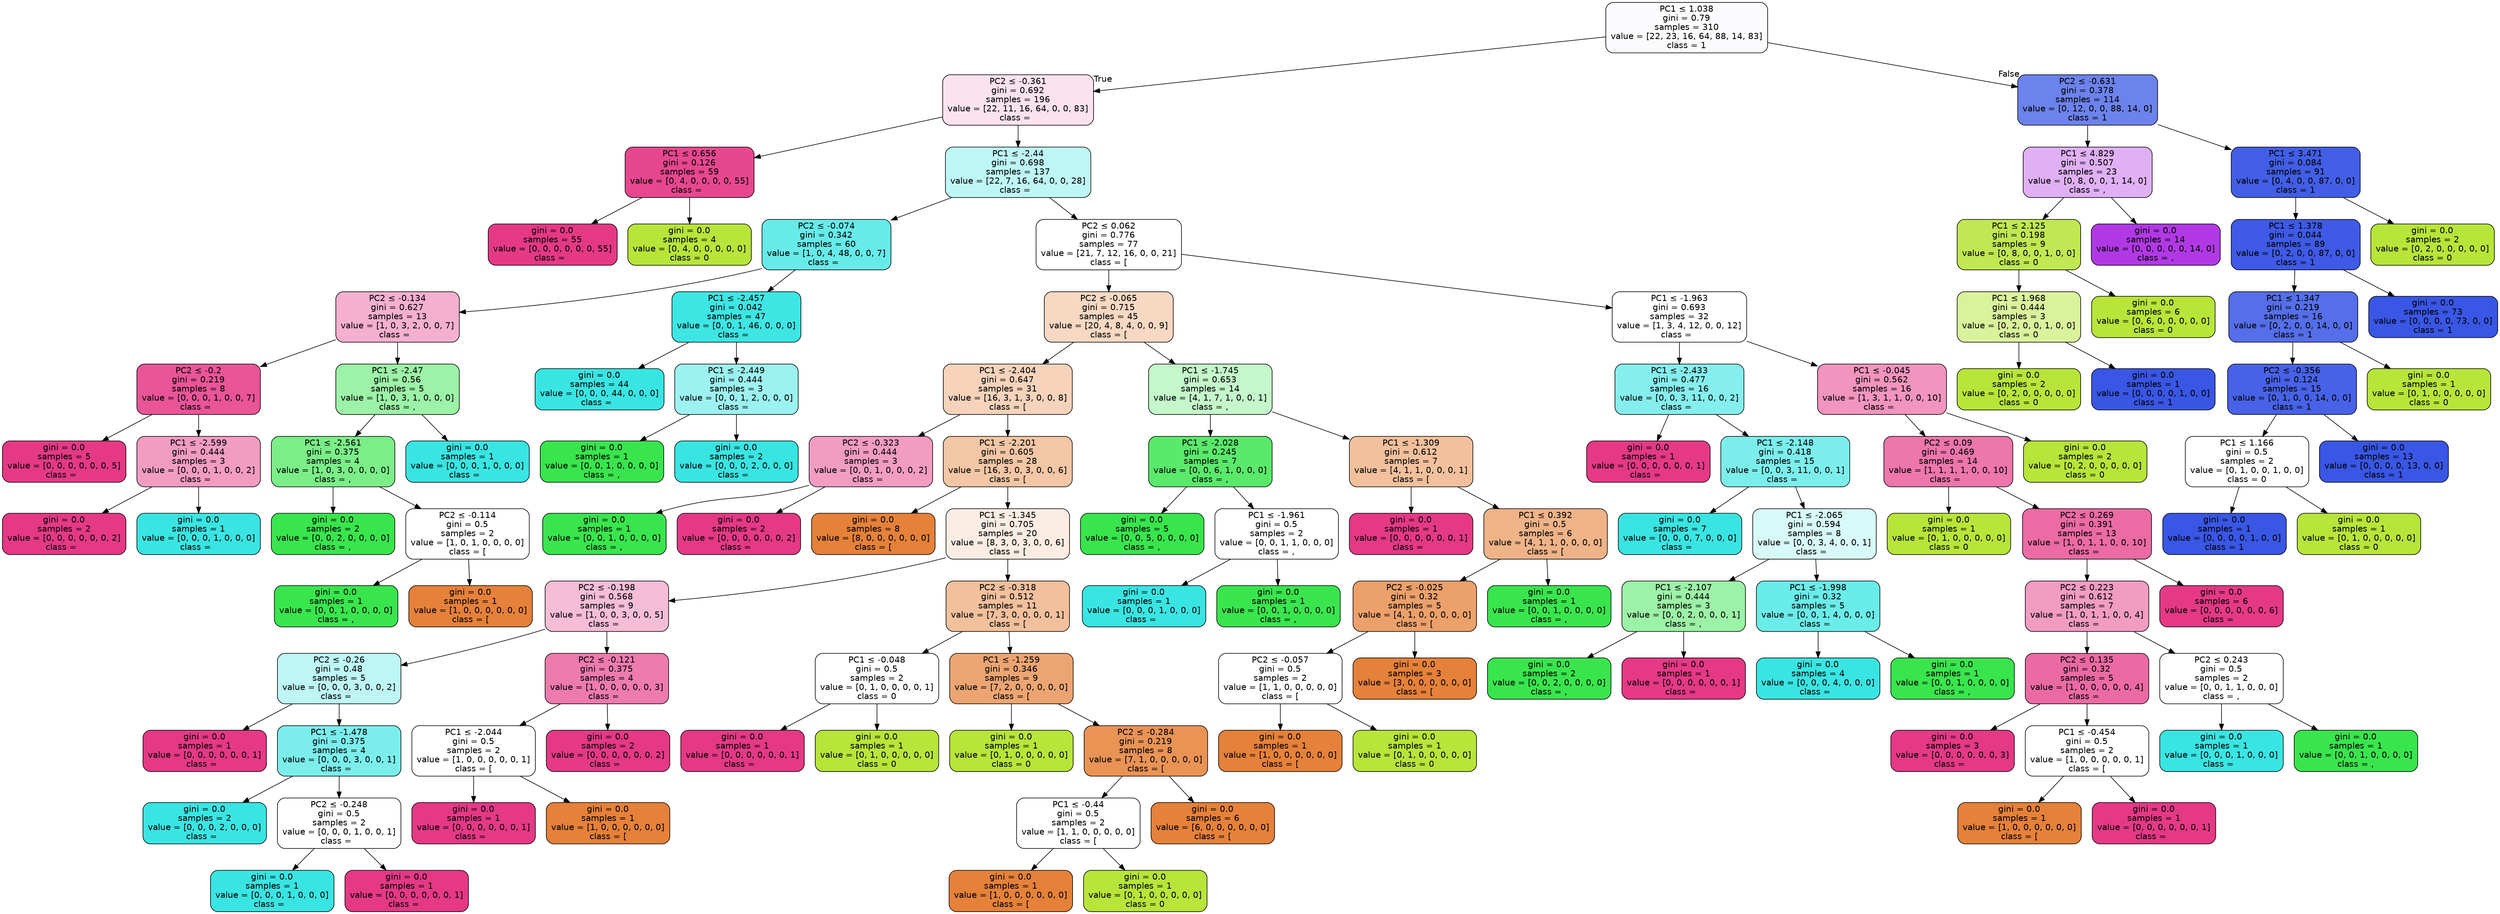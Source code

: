 digraph Tree {
node [shape=box, style="filled, rounded", color="black", fontname=helvetica] ;
edge [fontname=helvetica] ;
0 [label=<PC1 &le; 1.038<br/>gini = 0.79<br/>samples = 310<br/>value = [22, 23, 16, 64, 88, 14, 83]<br/>class = 1>, fillcolor="#fbfbfe"] ;
1 [label=<PC2 &le; -0.361<br/>gini = 0.692<br/>samples = 196<br/>value = [22, 11, 16, 64, 0, 0, 83]<br/>class =  >, fillcolor="#fbe2ee"] ;
0 -> 1 [labeldistance=2.5, labelangle=45, headlabel="True"] ;
2 [label=<PC1 &le; 0.656<br/>gini = 0.126<br/>samples = 59<br/>value = [0, 4, 0, 0, 0, 0, 55]<br/>class =  >, fillcolor="#e7478f"] ;
1 -> 2 ;
3 [label=<gini = 0.0<br/>samples = 55<br/>value = [0, 0, 0, 0, 0, 0, 55]<br/>class =  >, fillcolor="#e53986"] ;
2 -> 3 ;
4 [label=<gini = 0.0<br/>samples = 4<br/>value = [0, 4, 0, 0, 0, 0, 0]<br/>class = 0>, fillcolor="#b7e539"] ;
2 -> 4 ;
5 [label=<PC1 &le; -2.44<br/>gini = 0.698<br/>samples = 137<br/>value = [22, 7, 16, 64, 0, 0, 28]<br/>class =  >, fillcolor="#bef6f5"] ;
1 -> 5 ;
6 [label=<PC2 &le; -0.074<br/>gini = 0.342<br/>samples = 60<br/>value = [1, 0, 4, 48, 0, 0, 7]<br/>class =  >, fillcolor="#66ebe9"] ;
5 -> 6 ;
7 [label=<PC2 &le; -0.134<br/>gini = 0.627<br/>samples = 13<br/>value = [1, 0, 3, 2, 0, 0, 7]<br/>class =  >, fillcolor="#f5b0cf"] ;
6 -> 7 ;
8 [label=<PC2 &le; -0.2<br/>gini = 0.219<br/>samples = 8<br/>value = [0, 0, 0, 1, 0, 0, 7]<br/>class =  >, fillcolor="#e95597"] ;
7 -> 8 ;
9 [label=<gini = 0.0<br/>samples = 5<br/>value = [0, 0, 0, 0, 0, 0, 5]<br/>class =  >, fillcolor="#e53986"] ;
8 -> 9 ;
10 [label=<PC1 &le; -2.599<br/>gini = 0.444<br/>samples = 3<br/>value = [0, 0, 0, 1, 0, 0, 2]<br/>class =  >, fillcolor="#f29cc2"] ;
8 -> 10 ;
11 [label=<gini = 0.0<br/>samples = 2<br/>value = [0, 0, 0, 0, 0, 0, 2]<br/>class =  >, fillcolor="#e53986"] ;
10 -> 11 ;
12 [label=<gini = 0.0<br/>samples = 1<br/>value = [0, 0, 0, 1, 0, 0, 0]<br/>class =  >, fillcolor="#39e5e2"] ;
10 -> 12 ;
13 [label=<PC1 &le; -2.47<br/>gini = 0.56<br/>samples = 5<br/>value = [1, 0, 3, 1, 0, 0, 0]<br/>class = ,>, fillcolor="#9cf2a6"] ;
7 -> 13 ;
14 [label=<PC1 &le; -2.561<br/>gini = 0.375<br/>samples = 4<br/>value = [1, 0, 3, 0, 0, 0, 0]<br/>class = ,>, fillcolor="#7bee88"] ;
13 -> 14 ;
15 [label=<gini = 0.0<br/>samples = 2<br/>value = [0, 0, 2, 0, 0, 0, 0]<br/>class = ,>, fillcolor="#39e54d"] ;
14 -> 15 ;
16 [label=<PC2 &le; -0.114<br/>gini = 0.5<br/>samples = 2<br/>value = [1, 0, 1, 0, 0, 0, 0]<br/>class = [>, fillcolor="#ffffff"] ;
14 -> 16 ;
17 [label=<gini = 0.0<br/>samples = 1<br/>value = [0, 0, 1, 0, 0, 0, 0]<br/>class = ,>, fillcolor="#39e54d"] ;
16 -> 17 ;
18 [label=<gini = 0.0<br/>samples = 1<br/>value = [1, 0, 0, 0, 0, 0, 0]<br/>class = [>, fillcolor="#e58139"] ;
16 -> 18 ;
19 [label=<gini = 0.0<br/>samples = 1<br/>value = [0, 0, 0, 1, 0, 0, 0]<br/>class =  >, fillcolor="#39e5e2"] ;
13 -> 19 ;
20 [label=<PC1 &le; -2.457<br/>gini = 0.042<br/>samples = 47<br/>value = [0, 0, 1, 46, 0, 0, 0]<br/>class =  >, fillcolor="#3de6e3"] ;
6 -> 20 ;
21 [label=<gini = 0.0<br/>samples = 44<br/>value = [0, 0, 0, 44, 0, 0, 0]<br/>class =  >, fillcolor="#39e5e2"] ;
20 -> 21 ;
22 [label=<PC1 &le; -2.449<br/>gini = 0.444<br/>samples = 3<br/>value = [0, 0, 1, 2, 0, 0, 0]<br/>class =  >, fillcolor="#9cf2f0"] ;
20 -> 22 ;
23 [label=<gini = 0.0<br/>samples = 1<br/>value = [0, 0, 1, 0, 0, 0, 0]<br/>class = ,>, fillcolor="#39e54d"] ;
22 -> 23 ;
24 [label=<gini = 0.0<br/>samples = 2<br/>value = [0, 0, 0, 2, 0, 0, 0]<br/>class =  >, fillcolor="#39e5e2"] ;
22 -> 24 ;
25 [label=<PC2 &le; 0.062<br/>gini = 0.776<br/>samples = 77<br/>value = [21, 7, 12, 16, 0, 0, 21]<br/>class = [>, fillcolor="#ffffff"] ;
5 -> 25 ;
26 [label=<PC2 &le; -0.065<br/>gini = 0.715<br/>samples = 45<br/>value = [20, 4, 8, 4, 0, 0, 9]<br/>class = [>, fillcolor="#f7d8c2"] ;
25 -> 26 ;
27 [label=<PC1 &le; -2.404<br/>gini = 0.647<br/>samples = 31<br/>value = [16, 3, 1, 3, 0, 0, 8]<br/>class = [>, fillcolor="#f6d3ba"] ;
26 -> 27 ;
28 [label=<PC2 &le; -0.323<br/>gini = 0.444<br/>samples = 3<br/>value = [0, 0, 1, 0, 0, 0, 2]<br/>class =  >, fillcolor="#f29cc2"] ;
27 -> 28 ;
29 [label=<gini = 0.0<br/>samples = 1<br/>value = [0, 0, 1, 0, 0, 0, 0]<br/>class = ,>, fillcolor="#39e54d"] ;
28 -> 29 ;
30 [label=<gini = 0.0<br/>samples = 2<br/>value = [0, 0, 0, 0, 0, 0, 2]<br/>class =  >, fillcolor="#e53986"] ;
28 -> 30 ;
31 [label=<PC1 &le; -2.201<br/>gini = 0.605<br/>samples = 28<br/>value = [16, 3, 0, 3, 0, 0, 6]<br/>class = [>, fillcolor="#f3c6a5"] ;
27 -> 31 ;
32 [label=<gini = 0.0<br/>samples = 8<br/>value = [8, 0, 0, 0, 0, 0, 0]<br/>class = [>, fillcolor="#e58139"] ;
31 -> 32 ;
33 [label=<PC1 &le; -1.345<br/>gini = 0.705<br/>samples = 20<br/>value = [8, 3, 0, 3, 0, 0, 6]<br/>class = [>, fillcolor="#fbede3"] ;
31 -> 33 ;
34 [label=<PC2 &le; -0.198<br/>gini = 0.568<br/>samples = 9<br/>value = [1, 0, 0, 3, 0, 0, 5]<br/>class =  >, fillcolor="#f6bdd7"] ;
33 -> 34 ;
35 [label=<PC2 &le; -0.26<br/>gini = 0.48<br/>samples = 5<br/>value = [0, 0, 0, 3, 0, 0, 2]<br/>class =  >, fillcolor="#bdf6f5"] ;
34 -> 35 ;
36 [label=<gini = 0.0<br/>samples = 1<br/>value = [0, 0, 0, 0, 0, 0, 1]<br/>class =  >, fillcolor="#e53986"] ;
35 -> 36 ;
37 [label=<PC1 &le; -1.478<br/>gini = 0.375<br/>samples = 4<br/>value = [0, 0, 0, 3, 0, 0, 1]<br/>class =  >, fillcolor="#7beeec"] ;
35 -> 37 ;
38 [label=<gini = 0.0<br/>samples = 2<br/>value = [0, 0, 0, 2, 0, 0, 0]<br/>class =  >, fillcolor="#39e5e2"] ;
37 -> 38 ;
39 [label=<PC2 &le; -0.248<br/>gini = 0.5<br/>samples = 2<br/>value = [0, 0, 0, 1, 0, 0, 1]<br/>class =  >, fillcolor="#ffffff"] ;
37 -> 39 ;
40 [label=<gini = 0.0<br/>samples = 1<br/>value = [0, 0, 0, 1, 0, 0, 0]<br/>class =  >, fillcolor="#39e5e2"] ;
39 -> 40 ;
41 [label=<gini = 0.0<br/>samples = 1<br/>value = [0, 0, 0, 0, 0, 0, 1]<br/>class =  >, fillcolor="#e53986"] ;
39 -> 41 ;
42 [label=<PC2 &le; -0.121<br/>gini = 0.375<br/>samples = 4<br/>value = [1, 0, 0, 0, 0, 0, 3]<br/>class =  >, fillcolor="#ee7bae"] ;
34 -> 42 ;
43 [label=<PC1 &le; -2.044<br/>gini = 0.5<br/>samples = 2<br/>value = [1, 0, 0, 0, 0, 0, 1]<br/>class = [>, fillcolor="#ffffff"] ;
42 -> 43 ;
44 [label=<gini = 0.0<br/>samples = 1<br/>value = [0, 0, 0, 0, 0, 0, 1]<br/>class =  >, fillcolor="#e53986"] ;
43 -> 44 ;
45 [label=<gini = 0.0<br/>samples = 1<br/>value = [1, 0, 0, 0, 0, 0, 0]<br/>class = [>, fillcolor="#e58139"] ;
43 -> 45 ;
46 [label=<gini = 0.0<br/>samples = 2<br/>value = [0, 0, 0, 0, 0, 0, 2]<br/>class =  >, fillcolor="#e53986"] ;
42 -> 46 ;
47 [label=<PC2 &le; -0.318<br/>gini = 0.512<br/>samples = 11<br/>value = [7, 3, 0, 0, 0, 0, 1]<br/>class = [>, fillcolor="#f2c09c"] ;
33 -> 47 ;
48 [label=<PC1 &le; -0.048<br/>gini = 0.5<br/>samples = 2<br/>value = [0, 1, 0, 0, 0, 0, 1]<br/>class = 0>, fillcolor="#ffffff"] ;
47 -> 48 ;
49 [label=<gini = 0.0<br/>samples = 1<br/>value = [0, 0, 0, 0, 0, 0, 1]<br/>class =  >, fillcolor="#e53986"] ;
48 -> 49 ;
50 [label=<gini = 0.0<br/>samples = 1<br/>value = [0, 1, 0, 0, 0, 0, 0]<br/>class = 0>, fillcolor="#b7e539"] ;
48 -> 50 ;
51 [label=<PC1 &le; -1.259<br/>gini = 0.346<br/>samples = 9<br/>value = [7, 2, 0, 0, 0, 0, 0]<br/>class = [>, fillcolor="#eca572"] ;
47 -> 51 ;
52 [label=<gini = 0.0<br/>samples = 1<br/>value = [0, 1, 0, 0, 0, 0, 0]<br/>class = 0>, fillcolor="#b7e539"] ;
51 -> 52 ;
53 [label=<PC2 &le; -0.284<br/>gini = 0.219<br/>samples = 8<br/>value = [7, 1, 0, 0, 0, 0, 0]<br/>class = [>, fillcolor="#e99355"] ;
51 -> 53 ;
54 [label=<PC1 &le; -0.44<br/>gini = 0.5<br/>samples = 2<br/>value = [1, 1, 0, 0, 0, 0, 0]<br/>class = [>, fillcolor="#ffffff"] ;
53 -> 54 ;
55 [label=<gini = 0.0<br/>samples = 1<br/>value = [1, 0, 0, 0, 0, 0, 0]<br/>class = [>, fillcolor="#e58139"] ;
54 -> 55 ;
56 [label=<gini = 0.0<br/>samples = 1<br/>value = [0, 1, 0, 0, 0, 0, 0]<br/>class = 0>, fillcolor="#b7e539"] ;
54 -> 56 ;
57 [label=<gini = 0.0<br/>samples = 6<br/>value = [6, 0, 0, 0, 0, 0, 0]<br/>class = [>, fillcolor="#e58139"] ;
53 -> 57 ;
58 [label=<PC1 &le; -1.745<br/>gini = 0.653<br/>samples = 14<br/>value = [4, 1, 7, 1, 0, 0, 1]<br/>class = ,>, fillcolor="#c4f7ca"] ;
26 -> 58 ;
59 [label=<PC1 &le; -2.028<br/>gini = 0.245<br/>samples = 7<br/>value = [0, 0, 6, 1, 0, 0, 0]<br/>class = ,>, fillcolor="#5ae96b"] ;
58 -> 59 ;
60 [label=<gini = 0.0<br/>samples = 5<br/>value = [0, 0, 5, 0, 0, 0, 0]<br/>class = ,>, fillcolor="#39e54d"] ;
59 -> 60 ;
61 [label=<PC1 &le; -1.961<br/>gini = 0.5<br/>samples = 2<br/>value = [0, 0, 1, 1, 0, 0, 0]<br/>class = ,>, fillcolor="#ffffff"] ;
59 -> 61 ;
62 [label=<gini = 0.0<br/>samples = 1<br/>value = [0, 0, 0, 1, 0, 0, 0]<br/>class =  >, fillcolor="#39e5e2"] ;
61 -> 62 ;
63 [label=<gini = 0.0<br/>samples = 1<br/>value = [0, 0, 1, 0, 0, 0, 0]<br/>class = ,>, fillcolor="#39e54d"] ;
61 -> 63 ;
64 [label=<PC1 &le; -1.309<br/>gini = 0.612<br/>samples = 7<br/>value = [4, 1, 1, 0, 0, 0, 1]<br/>class = [>, fillcolor="#f2c09c"] ;
58 -> 64 ;
65 [label=<gini = 0.0<br/>samples = 1<br/>value = [0, 0, 0, 0, 0, 0, 1]<br/>class =  >, fillcolor="#e53986"] ;
64 -> 65 ;
66 [label=<PC1 &le; 0.392<br/>gini = 0.5<br/>samples = 6<br/>value = [4, 1, 1, 0, 0, 0, 0]<br/>class = [>, fillcolor="#efb388"] ;
64 -> 66 ;
67 [label=<PC2 &le; -0.025<br/>gini = 0.32<br/>samples = 5<br/>value = [4, 1, 0, 0, 0, 0, 0]<br/>class = [>, fillcolor="#eca06a"] ;
66 -> 67 ;
68 [label=<PC2 &le; -0.057<br/>gini = 0.5<br/>samples = 2<br/>value = [1, 1, 0, 0, 0, 0, 0]<br/>class = [>, fillcolor="#ffffff"] ;
67 -> 68 ;
69 [label=<gini = 0.0<br/>samples = 1<br/>value = [1, 0, 0, 0, 0, 0, 0]<br/>class = [>, fillcolor="#e58139"] ;
68 -> 69 ;
70 [label=<gini = 0.0<br/>samples = 1<br/>value = [0, 1, 0, 0, 0, 0, 0]<br/>class = 0>, fillcolor="#b7e539"] ;
68 -> 70 ;
71 [label=<gini = 0.0<br/>samples = 3<br/>value = [3, 0, 0, 0, 0, 0, 0]<br/>class = [>, fillcolor="#e58139"] ;
67 -> 71 ;
72 [label=<gini = 0.0<br/>samples = 1<br/>value = [0, 0, 1, 0, 0, 0, 0]<br/>class = ,>, fillcolor="#39e54d"] ;
66 -> 72 ;
73 [label=<PC1 &le; -1.963<br/>gini = 0.693<br/>samples = 32<br/>value = [1, 3, 4, 12, 0, 0, 12]<br/>class =  >, fillcolor="#ffffff"] ;
25 -> 73 ;
74 [label=<PC1 &le; -2.433<br/>gini = 0.477<br/>samples = 16<br/>value = [0, 0, 3, 11, 0, 0, 2]<br/>class =  >, fillcolor="#85efed"] ;
73 -> 74 ;
75 [label=<gini = 0.0<br/>samples = 1<br/>value = [0, 0, 0, 0, 0, 0, 1]<br/>class =  >, fillcolor="#e53986"] ;
74 -> 75 ;
76 [label=<PC1 &le; -2.148<br/>gini = 0.418<br/>samples = 15<br/>value = [0, 0, 3, 11, 0, 0, 1]<br/>class =  >, fillcolor="#7beeec"] ;
74 -> 76 ;
77 [label=<gini = 0.0<br/>samples = 7<br/>value = [0, 0, 0, 7, 0, 0, 0]<br/>class =  >, fillcolor="#39e5e2"] ;
76 -> 77 ;
78 [label=<PC1 &le; -2.065<br/>gini = 0.594<br/>samples = 8<br/>value = [0, 0, 3, 4, 0, 0, 1]<br/>class =  >, fillcolor="#d7faf9"] ;
76 -> 78 ;
79 [label=<PC1 &le; -2.107<br/>gini = 0.444<br/>samples = 3<br/>value = [0, 0, 2, 0, 0, 0, 1]<br/>class = ,>, fillcolor="#9cf2a6"] ;
78 -> 79 ;
80 [label=<gini = 0.0<br/>samples = 2<br/>value = [0, 0, 2, 0, 0, 0, 0]<br/>class = ,>, fillcolor="#39e54d"] ;
79 -> 80 ;
81 [label=<gini = 0.0<br/>samples = 1<br/>value = [0, 0, 0, 0, 0, 0, 1]<br/>class =  >, fillcolor="#e53986"] ;
79 -> 81 ;
82 [label=<PC1 &le; -1.998<br/>gini = 0.32<br/>samples = 5<br/>value = [0, 0, 1, 4, 0, 0, 0]<br/>class =  >, fillcolor="#6aece9"] ;
78 -> 82 ;
83 [label=<gini = 0.0<br/>samples = 4<br/>value = [0, 0, 0, 4, 0, 0, 0]<br/>class =  >, fillcolor="#39e5e2"] ;
82 -> 83 ;
84 [label=<gini = 0.0<br/>samples = 1<br/>value = [0, 0, 1, 0, 0, 0, 0]<br/>class = ,>, fillcolor="#39e54d"] ;
82 -> 84 ;
85 [label=<PC1 &le; -0.045<br/>gini = 0.562<br/>samples = 16<br/>value = [1, 3, 1, 1, 0, 0, 10]<br/>class =  >, fillcolor="#f194be"] ;
73 -> 85 ;
86 [label=<PC2 &le; 0.09<br/>gini = 0.469<br/>samples = 14<br/>value = [1, 1, 1, 1, 0, 0, 10]<br/>class =  >, fillcolor="#ed76ab"] ;
85 -> 86 ;
87 [label=<gini = 0.0<br/>samples = 1<br/>value = [0, 1, 0, 0, 0, 0, 0]<br/>class = 0>, fillcolor="#b7e539"] ;
86 -> 87 ;
88 [label=<PC2 &le; 0.269<br/>gini = 0.391<br/>samples = 13<br/>value = [1, 0, 1, 1, 0, 0, 10]<br/>class =  >, fillcolor="#ec6ba4"] ;
86 -> 88 ;
89 [label=<PC2 &le; 0.223<br/>gini = 0.612<br/>samples = 7<br/>value = [1, 0, 1, 1, 0, 0, 4]<br/>class =  >, fillcolor="#f29cc2"] ;
88 -> 89 ;
90 [label=<PC2 &le; 0.135<br/>gini = 0.32<br/>samples = 5<br/>value = [1, 0, 0, 0, 0, 0, 4]<br/>class =  >, fillcolor="#ec6aa4"] ;
89 -> 90 ;
91 [label=<gini = 0.0<br/>samples = 3<br/>value = [0, 0, 0, 0, 0, 0, 3]<br/>class =  >, fillcolor="#e53986"] ;
90 -> 91 ;
92 [label=<PC1 &le; -0.454<br/>gini = 0.5<br/>samples = 2<br/>value = [1, 0, 0, 0, 0, 0, 1]<br/>class = [>, fillcolor="#ffffff"] ;
90 -> 92 ;
93 [label=<gini = 0.0<br/>samples = 1<br/>value = [1, 0, 0, 0, 0, 0, 0]<br/>class = [>, fillcolor="#e58139"] ;
92 -> 93 ;
94 [label=<gini = 0.0<br/>samples = 1<br/>value = [0, 0, 0, 0, 0, 0, 1]<br/>class =  >, fillcolor="#e53986"] ;
92 -> 94 ;
95 [label=<PC2 &le; 0.243<br/>gini = 0.5<br/>samples = 2<br/>value = [0, 0, 1, 1, 0, 0, 0]<br/>class = ,>, fillcolor="#ffffff"] ;
89 -> 95 ;
96 [label=<gini = 0.0<br/>samples = 1<br/>value = [0, 0, 0, 1, 0, 0, 0]<br/>class =  >, fillcolor="#39e5e2"] ;
95 -> 96 ;
97 [label=<gini = 0.0<br/>samples = 1<br/>value = [0, 0, 1, 0, 0, 0, 0]<br/>class = ,>, fillcolor="#39e54d"] ;
95 -> 97 ;
98 [label=<gini = 0.0<br/>samples = 6<br/>value = [0, 0, 0, 0, 0, 0, 6]<br/>class =  >, fillcolor="#e53986"] ;
88 -> 98 ;
99 [label=<gini = 0.0<br/>samples = 2<br/>value = [0, 2, 0, 0, 0, 0, 0]<br/>class = 0>, fillcolor="#b7e539"] ;
85 -> 99 ;
100 [label=<PC2 &le; -0.631<br/>gini = 0.378<br/>samples = 114<br/>value = [0, 12, 0, 0, 88, 14, 0]<br/>class = 1>, fillcolor="#6c82ec"] ;
0 -> 100 [labeldistance=2.5, labelangle=-45, headlabel="False"] ;
101 [label=<PC1 &le; 4.829<br/>gini = 0.507<br/>samples = 23<br/>value = [0, 8, 0, 0, 1, 14, 0]<br/>class = ,>, fillcolor="#e0b0f5"] ;
100 -> 101 ;
102 [label=<PC1 &le; 2.125<br/>gini = 0.198<br/>samples = 9<br/>value = [0, 8, 0, 0, 1, 0, 0]<br/>class = 0>, fillcolor="#c0e852"] ;
101 -> 102 ;
103 [label=<PC1 &le; 1.968<br/>gini = 0.444<br/>samples = 3<br/>value = [0, 2, 0, 0, 1, 0, 0]<br/>class = 0>, fillcolor="#dbf29c"] ;
102 -> 103 ;
104 [label=<gini = 0.0<br/>samples = 2<br/>value = [0, 2, 0, 0, 0, 0, 0]<br/>class = 0>, fillcolor="#b7e539"] ;
103 -> 104 ;
105 [label=<gini = 0.0<br/>samples = 1<br/>value = [0, 0, 0, 0, 1, 0, 0]<br/>class = 1>, fillcolor="#3956e5"] ;
103 -> 105 ;
106 [label=<gini = 0.0<br/>samples = 6<br/>value = [0, 6, 0, 0, 0, 0, 0]<br/>class = 0>, fillcolor="#b7e539"] ;
102 -> 106 ;
107 [label=<gini = 0.0<br/>samples = 14<br/>value = [0, 0, 0, 0, 0, 14, 0]<br/>class = ,>, fillcolor="#b139e5"] ;
101 -> 107 ;
108 [label=<PC1 &le; 3.471<br/>gini = 0.084<br/>samples = 91<br/>value = [0, 4, 0, 0, 87, 0, 0]<br/>class = 1>, fillcolor="#425ee6"] ;
100 -> 108 ;
109 [label=<PC1 &le; 1.378<br/>gini = 0.044<br/>samples = 89<br/>value = [0, 2, 0, 0, 87, 0, 0]<br/>class = 1>, fillcolor="#3e5ae6"] ;
108 -> 109 ;
110 [label=<PC1 &le; 1.347<br/>gini = 0.219<br/>samples = 16<br/>value = [0, 2, 0, 0, 14, 0, 0]<br/>class = 1>, fillcolor="#556ee9"] ;
109 -> 110 ;
111 [label=<PC2 &le; -0.356<br/>gini = 0.124<br/>samples = 15<br/>value = [0, 1, 0, 0, 14, 0, 0]<br/>class = 1>, fillcolor="#4762e7"] ;
110 -> 111 ;
112 [label=<PC1 &le; 1.166<br/>gini = 0.5<br/>samples = 2<br/>value = [0, 1, 0, 0, 1, 0, 0]<br/>class = 0>, fillcolor="#ffffff"] ;
111 -> 112 ;
113 [label=<gini = 0.0<br/>samples = 1<br/>value = [0, 0, 0, 0, 1, 0, 0]<br/>class = 1>, fillcolor="#3956e5"] ;
112 -> 113 ;
114 [label=<gini = 0.0<br/>samples = 1<br/>value = [0, 1, 0, 0, 0, 0, 0]<br/>class = 0>, fillcolor="#b7e539"] ;
112 -> 114 ;
115 [label=<gini = 0.0<br/>samples = 13<br/>value = [0, 0, 0, 0, 13, 0, 0]<br/>class = 1>, fillcolor="#3956e5"] ;
111 -> 115 ;
116 [label=<gini = 0.0<br/>samples = 1<br/>value = [0, 1, 0, 0, 0, 0, 0]<br/>class = 0>, fillcolor="#b7e539"] ;
110 -> 116 ;
117 [label=<gini = 0.0<br/>samples = 73<br/>value = [0, 0, 0, 0, 73, 0, 0]<br/>class = 1>, fillcolor="#3956e5"] ;
109 -> 117 ;
118 [label=<gini = 0.0<br/>samples = 2<br/>value = [0, 2, 0, 0, 0, 0, 0]<br/>class = 0>, fillcolor="#b7e539"] ;
108 -> 118 ;
}
